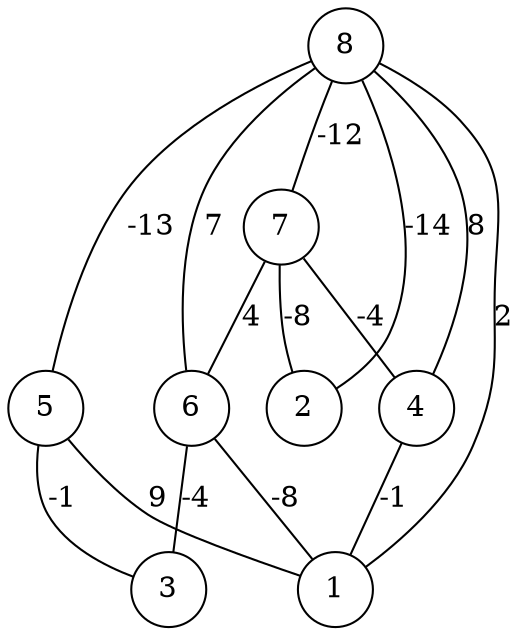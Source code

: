 graph { 
	 fontname="Helvetica,Arial,sans-serif" 
	 node [shape = circle]; 
	 8 -- 1 [label = "2"];
	 8 -- 2 [label = "-14"];
	 8 -- 4 [label = "8"];
	 8 -- 5 [label = "-13"];
	 8 -- 6 [label = "7"];
	 8 -- 7 [label = "-12"];
	 7 -- 2 [label = "-8"];
	 7 -- 4 [label = "-4"];
	 7 -- 6 [label = "4"];
	 6 -- 1 [label = "-8"];
	 6 -- 3 [label = "-4"];
	 5 -- 1 [label = "9"];
	 5 -- 3 [label = "-1"];
	 4 -- 1 [label = "-1"];
	 1;
	 2;
	 3;
	 4;
	 5;
	 6;
	 7;
	 8;
}
